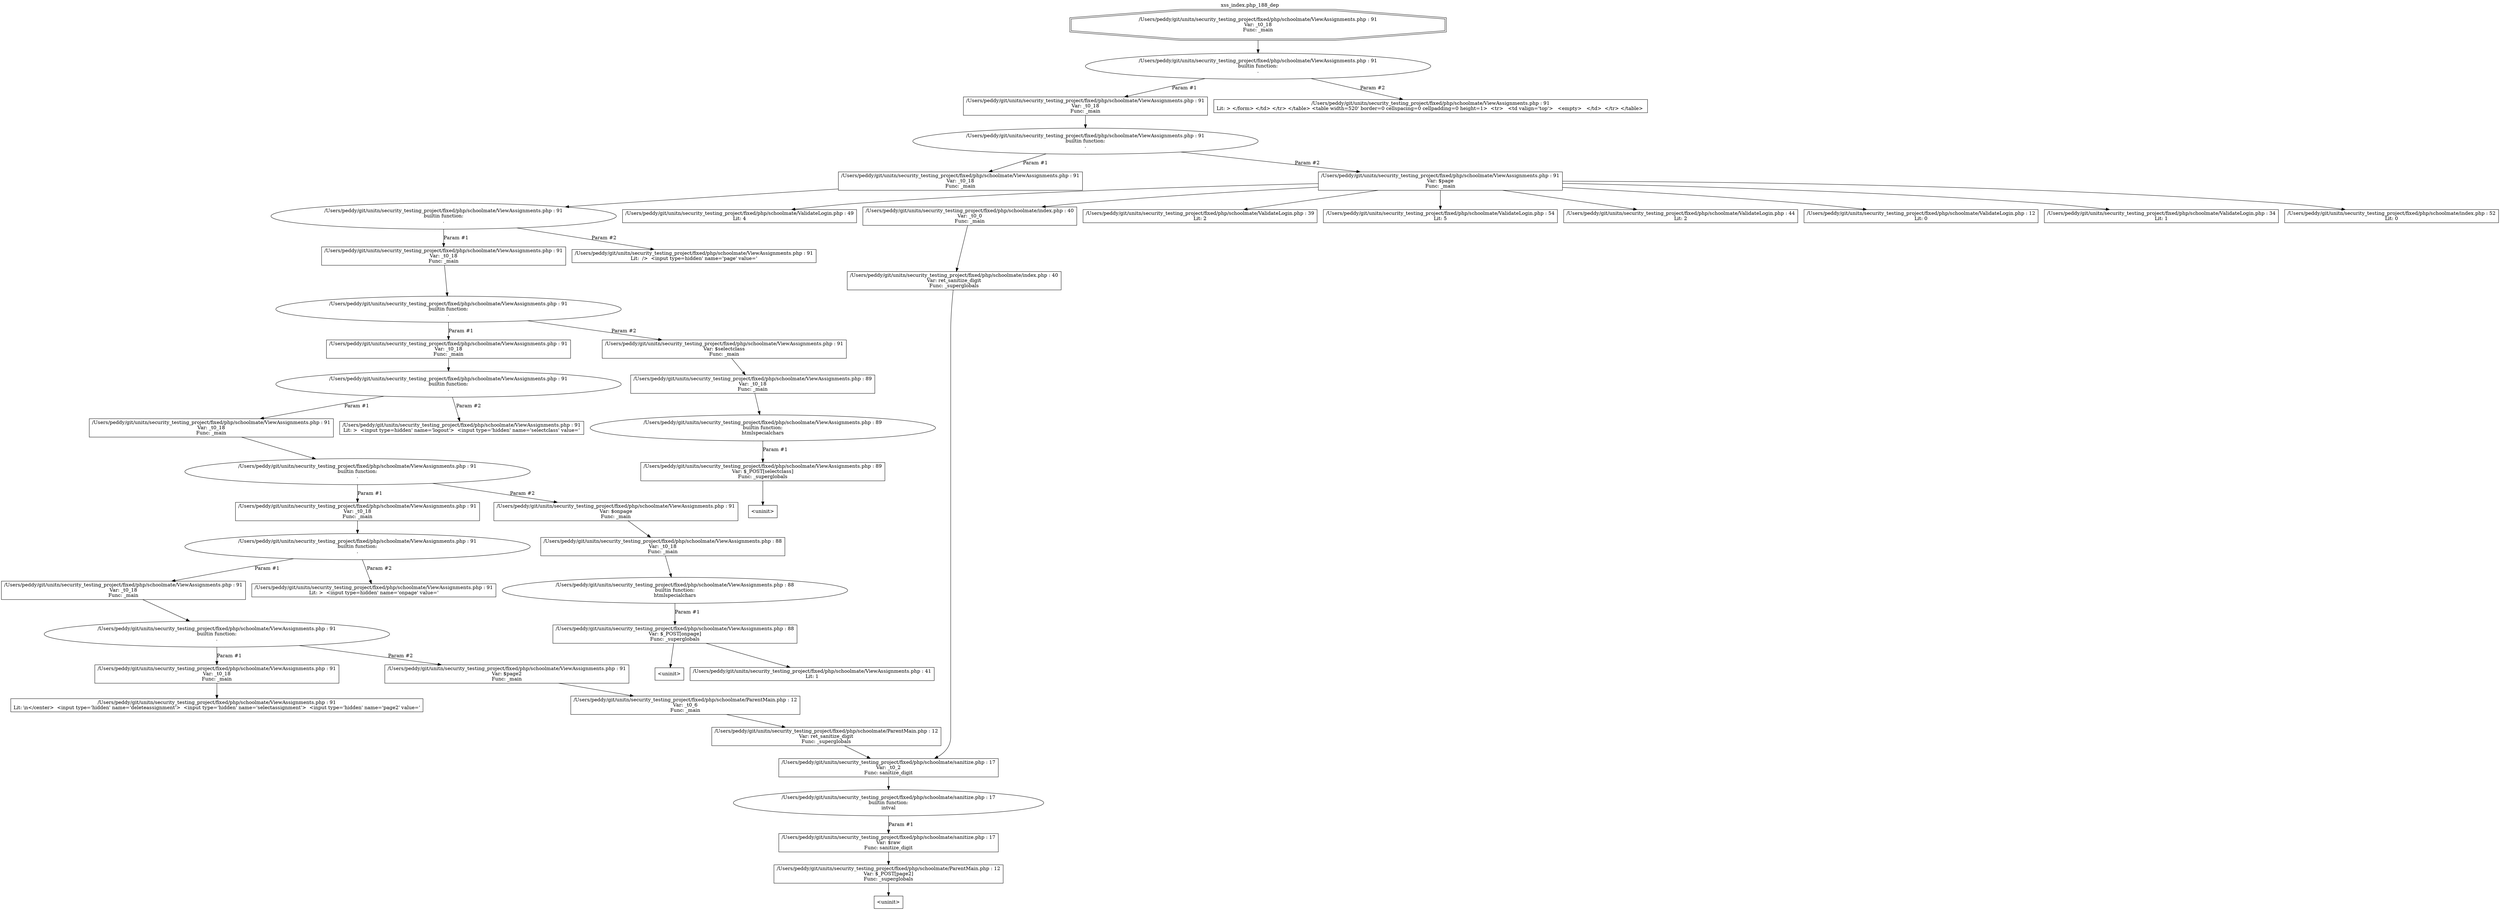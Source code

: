digraph cfg {
  label="xss_index.php_188_dep";
  labelloc=t;
  n1 [shape=doubleoctagon, label="/Users/peddy/git/unitn/security_testing_project/fixed/php/schoolmate/ViewAssignments.php : 91\nVar: _t0_18\nFunc: _main\n"];
  n2 [shape=ellipse, label="/Users/peddy/git/unitn/security_testing_project/fixed/php/schoolmate/ViewAssignments.php : 91\nbuiltin function:\n.\n"];
  n3 [shape=box, label="/Users/peddy/git/unitn/security_testing_project/fixed/php/schoolmate/ViewAssignments.php : 91\nVar: _t0_18\nFunc: _main\n"];
  n4 [shape=ellipse, label="/Users/peddy/git/unitn/security_testing_project/fixed/php/schoolmate/ViewAssignments.php : 91\nbuiltin function:\n.\n"];
  n5 [shape=box, label="/Users/peddy/git/unitn/security_testing_project/fixed/php/schoolmate/ViewAssignments.php : 91\nVar: _t0_18\nFunc: _main\n"];
  n6 [shape=ellipse, label="/Users/peddy/git/unitn/security_testing_project/fixed/php/schoolmate/ViewAssignments.php : 91\nbuiltin function:\n.\n"];
  n7 [shape=box, label="/Users/peddy/git/unitn/security_testing_project/fixed/php/schoolmate/ViewAssignments.php : 91\nVar: _t0_18\nFunc: _main\n"];
  n8 [shape=ellipse, label="/Users/peddy/git/unitn/security_testing_project/fixed/php/schoolmate/ViewAssignments.php : 91\nbuiltin function:\n.\n"];
  n9 [shape=box, label="/Users/peddy/git/unitn/security_testing_project/fixed/php/schoolmate/ViewAssignments.php : 91\nVar: _t0_18\nFunc: _main\n"];
  n10 [shape=ellipse, label="/Users/peddy/git/unitn/security_testing_project/fixed/php/schoolmate/ViewAssignments.php : 91\nbuiltin function:\n.\n"];
  n11 [shape=box, label="/Users/peddy/git/unitn/security_testing_project/fixed/php/schoolmate/ViewAssignments.php : 91\nVar: _t0_18\nFunc: _main\n"];
  n12 [shape=ellipse, label="/Users/peddy/git/unitn/security_testing_project/fixed/php/schoolmate/ViewAssignments.php : 91\nbuiltin function:\n.\n"];
  n13 [shape=box, label="/Users/peddy/git/unitn/security_testing_project/fixed/php/schoolmate/ViewAssignments.php : 91\nVar: _t0_18\nFunc: _main\n"];
  n14 [shape=ellipse, label="/Users/peddy/git/unitn/security_testing_project/fixed/php/schoolmate/ViewAssignments.php : 91\nbuiltin function:\n.\n"];
  n15 [shape=box, label="/Users/peddy/git/unitn/security_testing_project/fixed/php/schoolmate/ViewAssignments.php : 91\nVar: _t0_18\nFunc: _main\n"];
  n16 [shape=ellipse, label="/Users/peddy/git/unitn/security_testing_project/fixed/php/schoolmate/ViewAssignments.php : 91\nbuiltin function:\n.\n"];
  n17 [shape=box, label="/Users/peddy/git/unitn/security_testing_project/fixed/php/schoolmate/ViewAssignments.php : 91\nVar: _t0_18\nFunc: _main\n"];
  n18 [shape=box, label="/Users/peddy/git/unitn/security_testing_project/fixed/php/schoolmate/ViewAssignments.php : 91\nLit: \\n</center>  <input type='hidden' name='deleteassignment'>  <input type='hidden' name='selectassignment'>  <input type='hidden' name='page2' value='\n"];
  n19 [shape=box, label="/Users/peddy/git/unitn/security_testing_project/fixed/php/schoolmate/ViewAssignments.php : 91\nVar: $page2\nFunc: _main\n"];
  n20 [shape=box, label="/Users/peddy/git/unitn/security_testing_project/fixed/php/schoolmate/ParentMain.php : 12\nVar: _t0_6\nFunc: _main\n"];
  n21 [shape=box, label="/Users/peddy/git/unitn/security_testing_project/fixed/php/schoolmate/ParentMain.php : 12\nVar: ret_sanitize_digit\nFunc: _superglobals\n"];
  n22 [shape=box, label="/Users/peddy/git/unitn/security_testing_project/fixed/php/schoolmate/sanitize.php : 17\nVar: _t0_2\nFunc: sanitize_digit\n"];
  n23 [shape=ellipse, label="/Users/peddy/git/unitn/security_testing_project/fixed/php/schoolmate/sanitize.php : 17\nbuiltin function:\nintval\n"];
  n24 [shape=box, label="/Users/peddy/git/unitn/security_testing_project/fixed/php/schoolmate/sanitize.php : 17\nVar: $raw\nFunc: sanitize_digit\n"];
  n25 [shape=box, label="/Users/peddy/git/unitn/security_testing_project/fixed/php/schoolmate/ParentMain.php : 12\nVar: $_POST[page2]\nFunc: _superglobals\n"];
  n26 [shape=box, label="<uninit>"];
  n27 [shape=box, label="/Users/peddy/git/unitn/security_testing_project/fixed/php/schoolmate/ViewAssignments.php : 91\nLit: >  <input type=hidden' name='onpage' value='\n"];
  n28 [shape=box, label="/Users/peddy/git/unitn/security_testing_project/fixed/php/schoolmate/ViewAssignments.php : 91\nVar: $onpage\nFunc: _main\n"];
  n29 [shape=box, label="/Users/peddy/git/unitn/security_testing_project/fixed/php/schoolmate/ViewAssignments.php : 88\nVar: _t0_18\nFunc: _main\n"];
  n30 [shape=ellipse, label="/Users/peddy/git/unitn/security_testing_project/fixed/php/schoolmate/ViewAssignments.php : 88\nbuiltin function:\nhtmlspecialchars\n"];
  n31 [shape=box, label="/Users/peddy/git/unitn/security_testing_project/fixed/php/schoolmate/ViewAssignments.php : 88\nVar: $_POST[onpage]\nFunc: _superglobals\n"];
  n32 [shape=box, label="<uninit>"];
  n33 [shape=box, label="/Users/peddy/git/unitn/security_testing_project/fixed/php/schoolmate/ViewAssignments.php : 41\nLit: 1\n"];
  n34 [shape=box, label="/Users/peddy/git/unitn/security_testing_project/fixed/php/schoolmate/ViewAssignments.php : 91\nLit: >  <input type=hidden' name='logout'>  <input type='hidden' name='selectclass' value='\n"];
  n35 [shape=box, label="/Users/peddy/git/unitn/security_testing_project/fixed/php/schoolmate/ViewAssignments.php : 91\nVar: $selectclass\nFunc: _main\n"];
  n36 [shape=box, label="/Users/peddy/git/unitn/security_testing_project/fixed/php/schoolmate/ViewAssignments.php : 89\nVar: _t0_18\nFunc: _main\n"];
  n37 [shape=ellipse, label="/Users/peddy/git/unitn/security_testing_project/fixed/php/schoolmate/ViewAssignments.php : 89\nbuiltin function:\nhtmlspecialchars\n"];
  n38 [shape=box, label="/Users/peddy/git/unitn/security_testing_project/fixed/php/schoolmate/ViewAssignments.php : 89\nVar: $_POST[selectclass]\nFunc: _superglobals\n"];
  n39 [shape=box, label="<uninit>"];
  n40 [shape=box, label="/Users/peddy/git/unitn/security_testing_project/fixed/php/schoolmate/ViewAssignments.php : 91\nLit:  />  <input type=hidden' name='page' value='\n"];
  n41 [shape=box, label="/Users/peddy/git/unitn/security_testing_project/fixed/php/schoolmate/ViewAssignments.php : 91\nVar: $page\nFunc: _main\n"];
  n42 [shape=box, label="/Users/peddy/git/unitn/security_testing_project/fixed/php/schoolmate/ValidateLogin.php : 49\nLit: 4\n"];
  n43 [shape=box, label="/Users/peddy/git/unitn/security_testing_project/fixed/php/schoolmate/index.php : 40\nVar: _t0_0\nFunc: _main\n"];
  n44 [shape=box, label="/Users/peddy/git/unitn/security_testing_project/fixed/php/schoolmate/index.php : 40\nVar: ret_sanitize_digit\nFunc: _superglobals\n"];
  n45 [shape=box, label="/Users/peddy/git/unitn/security_testing_project/fixed/php/schoolmate/ValidateLogin.php : 39\nLit: 2\n"];
  n46 [shape=box, label="/Users/peddy/git/unitn/security_testing_project/fixed/php/schoolmate/ValidateLogin.php : 54\nLit: 5\n"];
  n47 [shape=box, label="/Users/peddy/git/unitn/security_testing_project/fixed/php/schoolmate/ValidateLogin.php : 44\nLit: 2\n"];
  n48 [shape=box, label="/Users/peddy/git/unitn/security_testing_project/fixed/php/schoolmate/ValidateLogin.php : 12\nLit: 0\n"];
  n49 [shape=box, label="/Users/peddy/git/unitn/security_testing_project/fixed/php/schoolmate/ValidateLogin.php : 34\nLit: 1\n"];
  n50 [shape=box, label="/Users/peddy/git/unitn/security_testing_project/fixed/php/schoolmate/index.php : 52\nLit: 0\n"];
  n51 [shape=box, label="/Users/peddy/git/unitn/security_testing_project/fixed/php/schoolmate/ViewAssignments.php : 91\nLit: > </form> </td> </tr> </table> <table width=520' border=0 cellspacing=0 cellpadding=0 height=1>  <tr>   <td valign='top'>   <empty>   </td>  </tr> </table> \n"];
  n1 -> n2;
  n3 -> n4;
  n5 -> n6;
  n7 -> n8;
  n9 -> n10;
  n11 -> n12;
  n13 -> n14;
  n15 -> n16;
  n17 -> n18;
  n16 -> n17[label="Param #1"];
  n16 -> n19[label="Param #2"];
  n22 -> n23;
  n25 -> n26;
  n24 -> n25;
  n23 -> n24[label="Param #1"];
  n21 -> n22;
  n20 -> n21;
  n19 -> n20;
  n14 -> n15[label="Param #1"];
  n14 -> n27[label="Param #2"];
  n12 -> n13[label="Param #1"];
  n12 -> n28[label="Param #2"];
  n29 -> n30;
  n31 -> n32;
  n31 -> n33;
  n30 -> n31[label="Param #1"];
  n28 -> n29;
  n10 -> n11[label="Param #1"];
  n10 -> n34[label="Param #2"];
  n8 -> n9[label="Param #1"];
  n8 -> n35[label="Param #2"];
  n36 -> n37;
  n38 -> n39;
  n37 -> n38[label="Param #1"];
  n35 -> n36;
  n6 -> n7[label="Param #1"];
  n6 -> n40[label="Param #2"];
  n4 -> n5[label="Param #1"];
  n4 -> n41[label="Param #2"];
  n41 -> n42;
  n41 -> n43;
  n41 -> n45;
  n41 -> n46;
  n41 -> n47;
  n41 -> n48;
  n41 -> n49;
  n41 -> n50;
  n44 -> n22;
  n43 -> n44;
  n2 -> n3[label="Param #1"];
  n2 -> n51[label="Param #2"];
}
